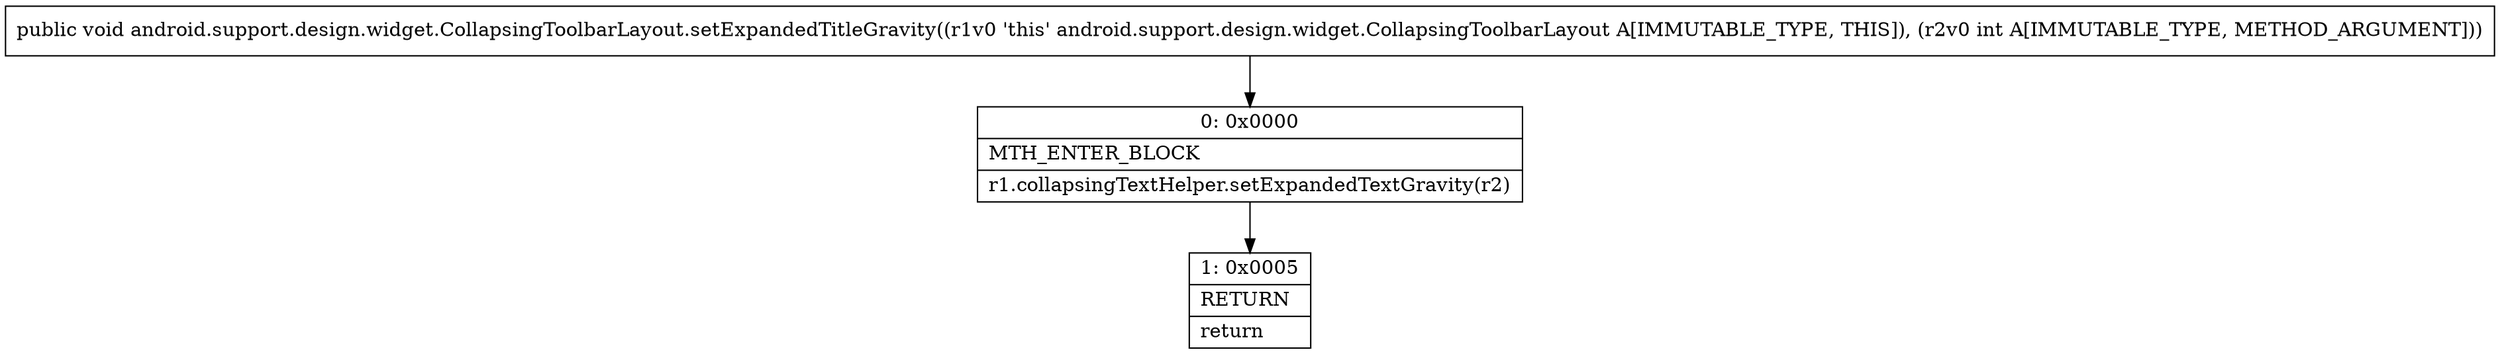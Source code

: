 digraph "CFG forandroid.support.design.widget.CollapsingToolbarLayout.setExpandedTitleGravity(I)V" {
Node_0 [shape=record,label="{0\:\ 0x0000|MTH_ENTER_BLOCK\l|r1.collapsingTextHelper.setExpandedTextGravity(r2)\l}"];
Node_1 [shape=record,label="{1\:\ 0x0005|RETURN\l|return\l}"];
MethodNode[shape=record,label="{public void android.support.design.widget.CollapsingToolbarLayout.setExpandedTitleGravity((r1v0 'this' android.support.design.widget.CollapsingToolbarLayout A[IMMUTABLE_TYPE, THIS]), (r2v0 int A[IMMUTABLE_TYPE, METHOD_ARGUMENT])) }"];
MethodNode -> Node_0;
Node_0 -> Node_1;
}

